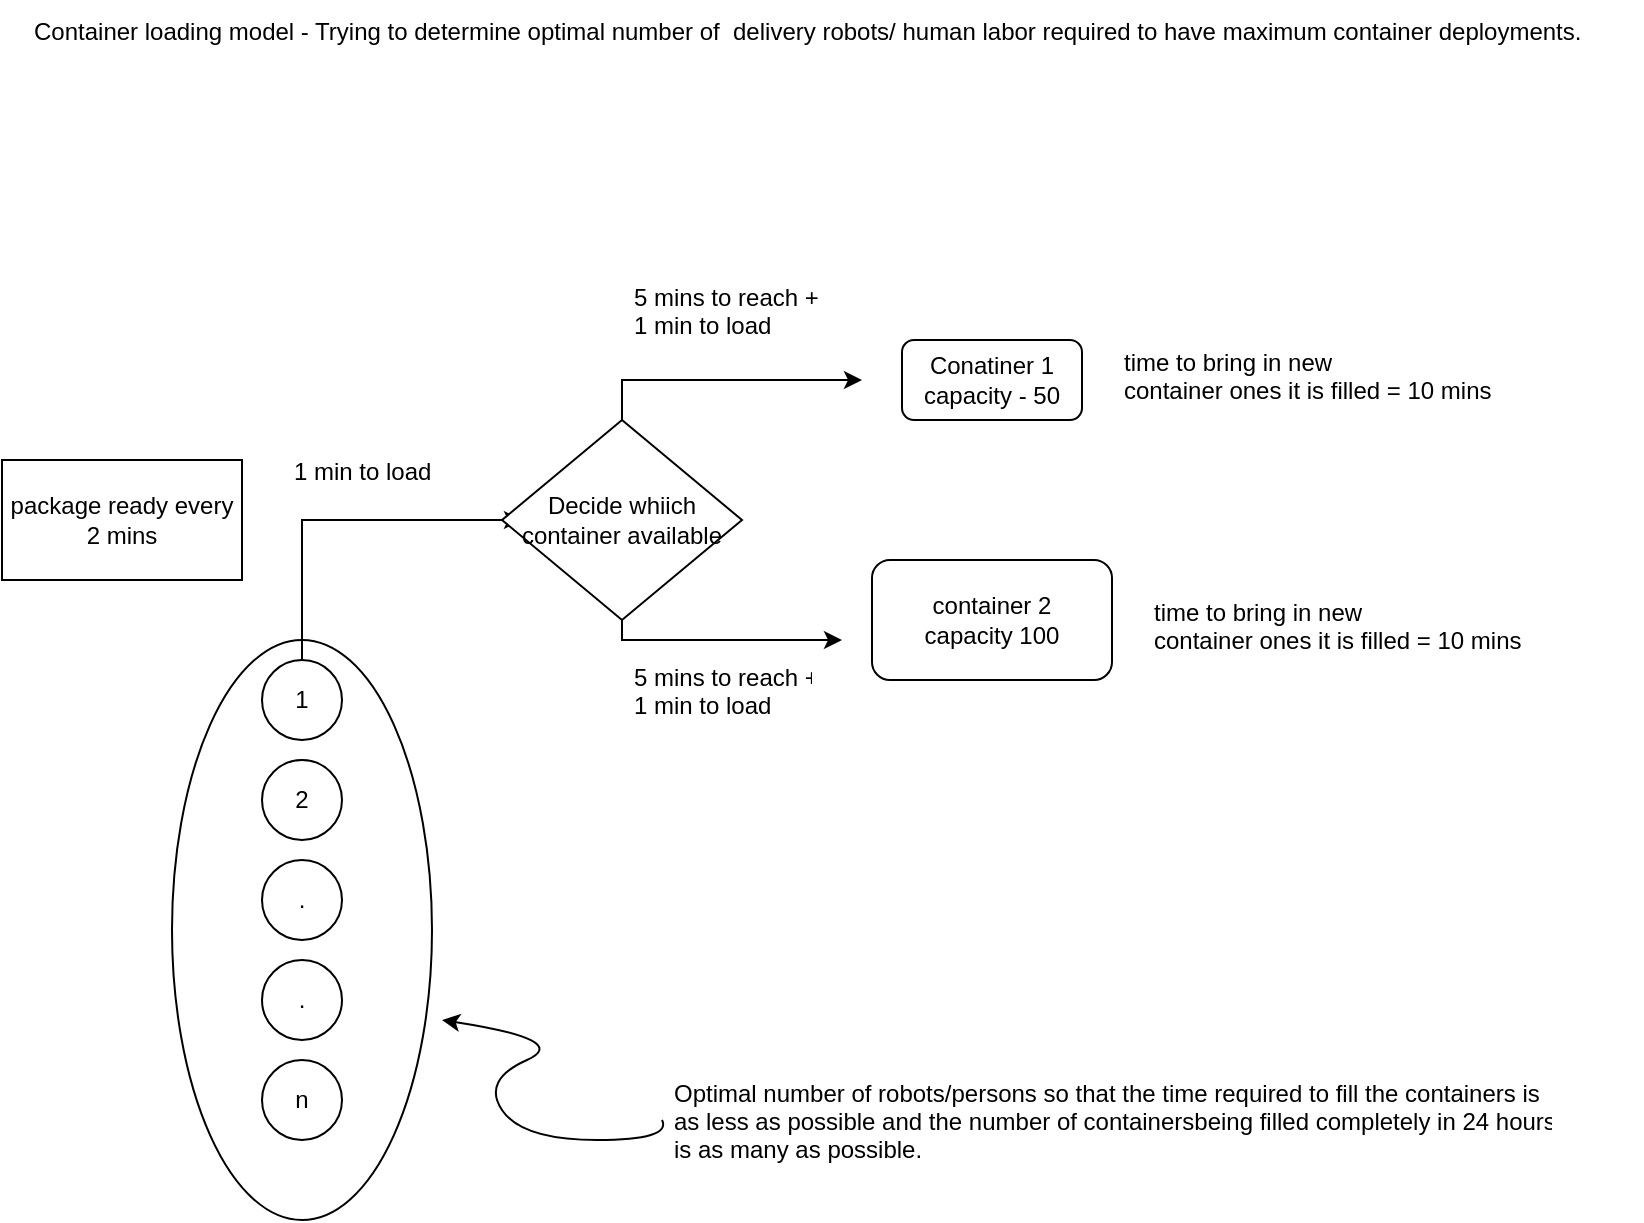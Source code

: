 <mxfile version="20.3.7" type="device"><diagram id="t0QdD2pnG-UxmyRq0aL9" name="Page-1"><mxGraphModel dx="1422" dy="786" grid="1" gridSize="10" guides="1" tooltips="1" connect="1" arrows="1" fold="1" page="1" pageScale="1" pageWidth="850" pageHeight="1100" math="0" shadow="0"><root><mxCell id="0"/><mxCell id="1" parent="0"/><mxCell id="4XhtRXMVIkuNHbE4zZF2-1" value="package ready every 2 mins" style="rounded=0;whiteSpace=wrap;html=1;" vertex="1" parent="1"><mxGeometry x="20" y="260" width="120" height="60" as="geometry"/></mxCell><mxCell id="4XhtRXMVIkuNHbE4zZF2-2" value="1" style="ellipse;whiteSpace=wrap;html=1;aspect=fixed;" vertex="1" parent="1"><mxGeometry x="150" y="360" width="40" height="40" as="geometry"/></mxCell><mxCell id="4XhtRXMVIkuNHbE4zZF2-3" value="2" style="ellipse;whiteSpace=wrap;html=1;aspect=fixed;" vertex="1" parent="1"><mxGeometry x="150" y="410" width="40" height="40" as="geometry"/></mxCell><mxCell id="4XhtRXMVIkuNHbE4zZF2-4" value="." style="ellipse;whiteSpace=wrap;html=1;aspect=fixed;" vertex="1" parent="1"><mxGeometry x="150" y="460" width="40" height="40" as="geometry"/></mxCell><mxCell id="4XhtRXMVIkuNHbE4zZF2-5" value="." style="ellipse;whiteSpace=wrap;html=1;aspect=fixed;" vertex="1" parent="1"><mxGeometry x="150" y="510" width="40" height="40" as="geometry"/></mxCell><mxCell id="4XhtRXMVIkuNHbE4zZF2-6" value="n" style="ellipse;whiteSpace=wrap;html=1;aspect=fixed;" vertex="1" parent="1"><mxGeometry x="150" y="560" width="40" height="40" as="geometry"/></mxCell><mxCell id="4XhtRXMVIkuNHbE4zZF2-7" value="" style="endArrow=classic;html=1;rounded=0;" edge="1" parent="1"><mxGeometry width="50" height="50" relative="1" as="geometry"><mxPoint x="170" y="360" as="sourcePoint"/><mxPoint x="280" y="290" as="targetPoint"/><Array as="points"><mxPoint x="170" y="290"/></Array></mxGeometry></mxCell><mxCell id="4XhtRXMVIkuNHbE4zZF2-9" value="1 min to load" style="text;strokeColor=none;fillColor=none;align=left;verticalAlign=middle;spacingLeft=4;spacingRight=4;overflow=hidden;points=[[0,0.5],[1,0.5]];portConstraint=eastwest;rotatable=0;" vertex="1" parent="1"><mxGeometry x="160" y="240" width="80" height="50" as="geometry"/></mxCell><mxCell id="4XhtRXMVIkuNHbE4zZF2-10" value="Conatiner 1&lt;br&gt;capacity - 50" style="rounded=1;whiteSpace=wrap;html=1;" vertex="1" parent="1"><mxGeometry x="470" y="200" width="90" height="40" as="geometry"/></mxCell><mxCell id="4XhtRXMVIkuNHbE4zZF2-11" value="container 2&lt;br&gt;capacity 100" style="rounded=1;whiteSpace=wrap;html=1;" vertex="1" parent="1"><mxGeometry x="455" y="310" width="120" height="60" as="geometry"/></mxCell><mxCell id="4XhtRXMVIkuNHbE4zZF2-12" value="" style="endArrow=classic;html=1;rounded=0;" edge="1" parent="1"><mxGeometry width="50" height="50" relative="1" as="geometry"><mxPoint x="330" y="280" as="sourcePoint"/><mxPoint x="450" y="220" as="targetPoint"/><Array as="points"><mxPoint x="330" y="220"/></Array></mxGeometry></mxCell><mxCell id="4XhtRXMVIkuNHbE4zZF2-13" value="" style="endArrow=classic;html=1;rounded=0;startArrow=none;" edge="1" parent="1" source="4XhtRXMVIkuNHbE4zZF2-18"><mxGeometry width="50" height="50" relative="1" as="geometry"><mxPoint x="330" y="280" as="sourcePoint"/><mxPoint x="440" y="350" as="targetPoint"/><Array as="points"><mxPoint x="330" y="350"/></Array></mxGeometry></mxCell><mxCell id="4XhtRXMVIkuNHbE4zZF2-14" value="5 mins to reach + &#10;1 min to load" style="text;strokeColor=none;fillColor=none;align=left;verticalAlign=middle;spacingLeft=4;spacingRight=4;overflow=hidden;points=[[0,0.5],[1,0.5]];portConstraint=eastwest;rotatable=0;" vertex="1" parent="1"><mxGeometry x="330" y="170" width="110" height="30" as="geometry"/></mxCell><mxCell id="4XhtRXMVIkuNHbE4zZF2-15" value="5 mins to reach +&#10;1 min to load" style="text;strokeColor=none;fillColor=none;align=left;verticalAlign=middle;spacingLeft=4;spacingRight=4;overflow=hidden;points=[[0,0.5],[1,0.5]];portConstraint=eastwest;rotatable=0;" vertex="1" parent="1"><mxGeometry x="330" y="360" width="100" height="30" as="geometry"/></mxCell><mxCell id="4XhtRXMVIkuNHbE4zZF2-16" value="time to bring in new &#10;container ones it is filled = 10 mins" style="text;strokeColor=none;fillColor=none;align=left;verticalAlign=middle;spacingLeft=4;spacingRight=4;overflow=hidden;points=[[0,0.5],[1,0.5]];portConstraint=eastwest;rotatable=0;" vertex="1" parent="1"><mxGeometry x="575" y="185" width="235" height="65" as="geometry"/></mxCell><mxCell id="4XhtRXMVIkuNHbE4zZF2-17" value="time to bring in new &#10;container ones it is filled = 10 mins" style="text;strokeColor=none;fillColor=none;align=left;verticalAlign=middle;spacingLeft=4;spacingRight=4;overflow=hidden;points=[[0,0.5],[1,0.5]];portConstraint=eastwest;rotatable=0;" vertex="1" parent="1"><mxGeometry x="590" y="310" width="235" height="65" as="geometry"/></mxCell><mxCell id="4XhtRXMVIkuNHbE4zZF2-18" value="Decide whiich container available" style="rhombus;whiteSpace=wrap;html=1;" vertex="1" parent="1"><mxGeometry x="270" y="240" width="120" height="100" as="geometry"/></mxCell><mxCell id="4XhtRXMVIkuNHbE4zZF2-19" value="" style="endArrow=none;html=1;rounded=0;" edge="1" parent="1" target="4XhtRXMVIkuNHbE4zZF2-18"><mxGeometry width="50" height="50" relative="1" as="geometry"><mxPoint x="330" y="340" as="sourcePoint"/><mxPoint x="440" y="350" as="targetPoint"/><Array as="points"/></mxGeometry></mxCell><mxCell id="4XhtRXMVIkuNHbE4zZF2-21" value="" style="ellipse;whiteSpace=wrap;html=1;fillColor=none;" vertex="1" parent="1"><mxGeometry x="105" y="350" width="130" height="290" as="geometry"/></mxCell><mxCell id="4XhtRXMVIkuNHbE4zZF2-22" value="" style="curved=1;endArrow=classic;html=1;rounded=0;" edge="1" parent="1"><mxGeometry width="50" height="50" relative="1" as="geometry"><mxPoint x="350" y="590" as="sourcePoint"/><mxPoint x="240" y="540" as="targetPoint"/><Array as="points"><mxPoint x="355" y="600"/><mxPoint x="280" y="600"/><mxPoint x="260" y="570"/><mxPoint x="305" y="550"/></Array></mxGeometry></mxCell><mxCell id="4XhtRXMVIkuNHbE4zZF2-23" value="Optimal number of robots/persons so that the time required to fill the containers is &#10;as less as possible and the number of containersbeing filled completely in 24 hours&#10;is as many as possible. " style="text;strokeColor=none;fillColor=none;align=left;verticalAlign=middle;spacingLeft=4;spacingRight=4;overflow=hidden;points=[[0,0.5],[1,0.5]];portConstraint=eastwest;rotatable=0;" vertex="1" parent="1"><mxGeometry x="350" y="540" width="450" height="100" as="geometry"/></mxCell><mxCell id="4XhtRXMVIkuNHbE4zZF2-24" value="Container loading model - Trying to determine optimal number of  delivery robots/ human labor required to have maximum container deployments." style="text;strokeColor=none;fillColor=none;align=left;verticalAlign=middle;spacingLeft=4;spacingRight=4;overflow=hidden;points=[[0,0.5],[1,0.5]];portConstraint=eastwest;rotatable=0;" vertex="1" parent="1"><mxGeometry x="30" y="30" width="810" height="30" as="geometry"/></mxCell></root></mxGraphModel></diagram></mxfile>